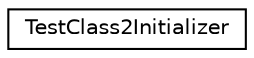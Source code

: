digraph G
{
  edge [fontname="Helvetica",fontsize="10",labelfontname="Helvetica",labelfontsize="10"];
  node [fontname="Helvetica",fontsize="10",shape=record];
  rankdir="LR";
  Node1 [label="TestClass2Initializer",height=0.2,width=0.4,color="black", fillcolor="white", style="filled",URL="$class_test_class2_initializer.html"];
}
